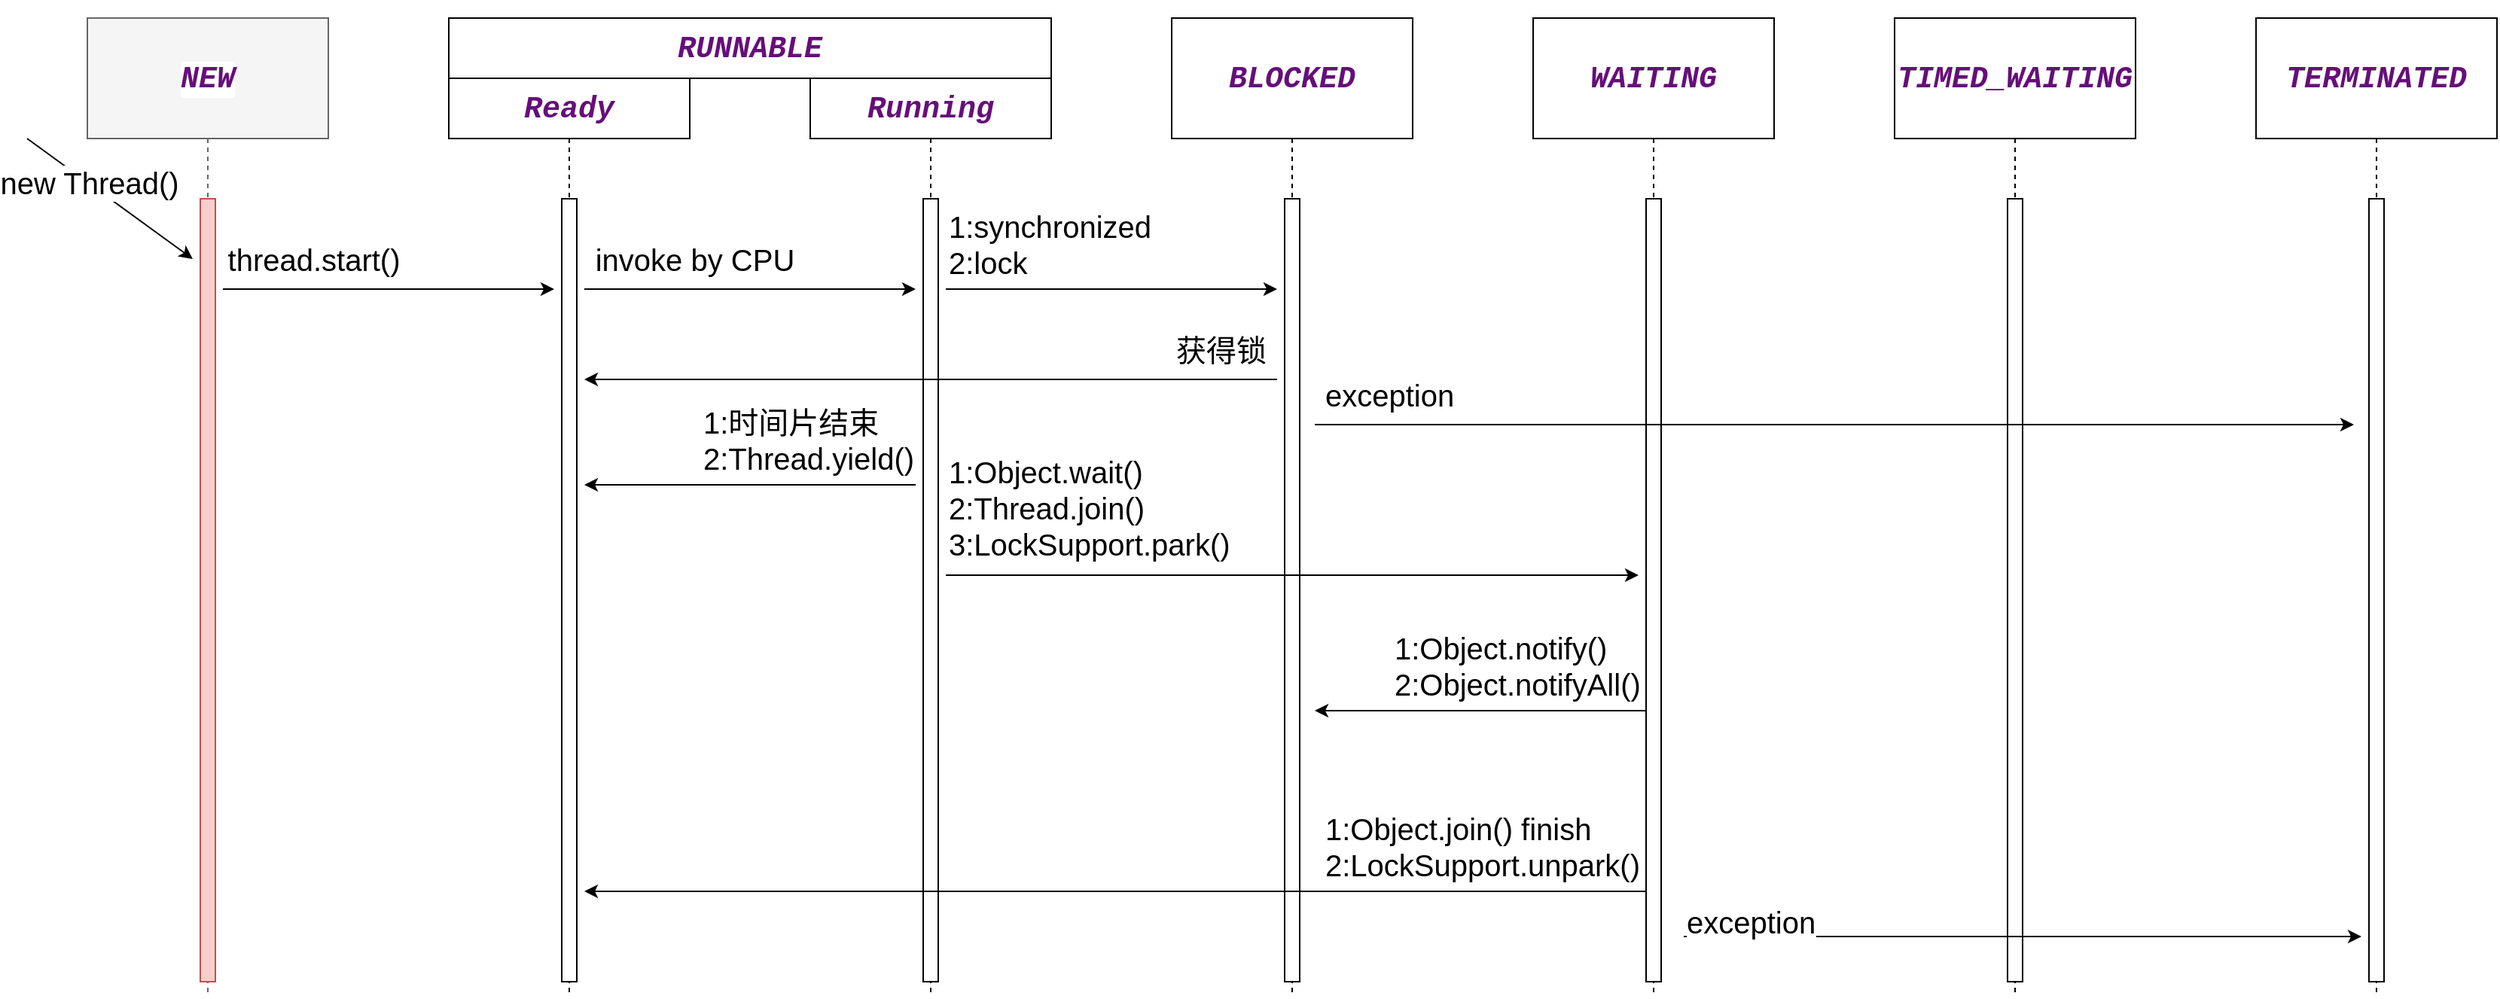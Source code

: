 <mxfile version="11.1.4" type="device"><diagram id="bSp2OlYLRGrXrM8MRmtN" name="线程状态流程图"><mxGraphModel dx="1422" dy="824" grid="1" gridSize="10" guides="1" tooltips="1" connect="1" arrows="1" fold="1" page="1" pageScale="1" pageWidth="827" pageHeight="1169" math="0" shadow="0"><root><mxCell id="chG0Q_KK074bnFf1Sg0A-0"/><mxCell id="chG0Q_KK074bnFf1Sg0A-1" parent="chG0Q_KK074bnFf1Sg0A-0"/><mxCell id="chG0Q_KK074bnFf1Sg0A-2" value="&lt;pre style=&quot;background-color: rgb(255, 255, 255); font-family: &amp;quot;courier new&amp;quot;; font-size: 20px;&quot;&gt;&lt;span style=&quot;color: rgb(102, 14, 122); font-style: italic; font-size: 20px;&quot;&gt;NEW&lt;/span&gt;&lt;/pre&gt;" style="shape=umlLifeline;perimeter=lifelinePerimeter;whiteSpace=wrap;html=1;container=1;collapsible=0;recursiveResize=0;outlineConnect=0;fontSize=20;fontStyle=1;size=80;fillColor=#f5f5f5;strokeColor=#666666;fontColor=#333333;" vertex="1" parent="chG0Q_KK074bnFf1Sg0A-1"><mxGeometry x="80" y="160" width="160" height="650" as="geometry"/></mxCell><mxCell id="chG0Q_KK074bnFf1Sg0A-14" value="" style="html=1;points=[];perimeter=orthogonalPerimeter;fontSize=20;fillColor=#f8cecc;strokeColor=#b85450;" vertex="1" parent="chG0Q_KK074bnFf1Sg0A-2"><mxGeometry x="75" y="120" width="10" height="520" as="geometry"/></mxCell><mxCell id="chG0Q_KK074bnFf1Sg0A-3" value="&lt;pre style=&quot;background-color: rgb(255, 255, 255); font-family: &amp;quot;courier new&amp;quot;; font-size: 20px;&quot;&gt;&lt;span style=&quot;color: rgb(102, 14, 122); font-style: italic; font-size: 20px;&quot;&gt;RUNNABLE&lt;/span&gt;&lt;/pre&gt;" style="shape=umlLifeline;perimeter=lifelinePerimeter;whiteSpace=wrap;html=1;container=1;collapsible=0;recursiveResize=0;outlineConnect=0;fontSize=20;fontStyle=1;" vertex="1" parent="chG0Q_KK074bnFf1Sg0A-1"><mxGeometry x="320" y="160" width="400" height="40" as="geometry"/></mxCell><mxCell id="chG0Q_KK074bnFf1Sg0A-4" value="&lt;pre style=&quot;background-color: rgb(255, 255, 255); font-family: &amp;quot;courier new&amp;quot;; font-size: 20px;&quot;&gt;&lt;span style=&quot;color: rgb(102, 14, 122); font-style: italic; font-size: 20px;&quot;&gt;BLOCKED&lt;/span&gt;&lt;/pre&gt;" style="shape=umlLifeline;perimeter=lifelinePerimeter;whiteSpace=wrap;html=1;container=1;collapsible=0;recursiveResize=0;outlineConnect=0;fontSize=20;fontStyle=1;size=80;" vertex="1" parent="chG0Q_KK074bnFf1Sg0A-1"><mxGeometry x="800" y="160" width="160" height="650" as="geometry"/></mxCell><mxCell id="chG0Q_KK074bnFf1Sg0A-20" value="" style="html=1;points=[];perimeter=orthogonalPerimeter;fontSize=20;" vertex="1" parent="chG0Q_KK074bnFf1Sg0A-4"><mxGeometry x="75" y="120" width="10" height="520" as="geometry"/></mxCell><mxCell id="chG0Q_KK074bnFf1Sg0A-5" value="&lt;pre style=&quot;background-color: rgb(255, 255, 255); font-family: &amp;quot;courier new&amp;quot;; font-size: 20px;&quot;&gt;&lt;span style=&quot;color: rgb(102, 14, 122); font-style: italic; font-size: 20px;&quot;&gt;WAITING&lt;/span&gt;&lt;/pre&gt;" style="shape=umlLifeline;perimeter=lifelinePerimeter;whiteSpace=wrap;html=1;container=1;collapsible=0;recursiveResize=0;outlineConnect=0;fontSize=20;fontStyle=1;size=80;" vertex="1" parent="chG0Q_KK074bnFf1Sg0A-1"><mxGeometry x="1040" y="160" width="160" height="650" as="geometry"/></mxCell><mxCell id="chG0Q_KK074bnFf1Sg0A-21" value="" style="html=1;points=[];perimeter=orthogonalPerimeter;fontSize=20;" vertex="1" parent="chG0Q_KK074bnFf1Sg0A-5"><mxGeometry x="75" y="120" width="10" height="520" as="geometry"/></mxCell><mxCell id="chG0Q_KK074bnFf1Sg0A-6" value="&lt;pre style=&quot;background-color: rgb(255, 255, 255); font-family: &amp;quot;courier new&amp;quot;; font-size: 20px;&quot;&gt;&lt;pre style=&quot;font-family: &amp;quot;courier new&amp;quot;; font-size: 20px;&quot;&gt;&lt;span style=&quot;color: rgb(102, 14, 122); font-style: italic; font-size: 20px;&quot;&gt;TIMED_WAITING&lt;/span&gt;&lt;/pre&gt;&lt;/pre&gt;" style="shape=umlLifeline;perimeter=lifelinePerimeter;whiteSpace=wrap;html=1;container=1;collapsible=0;recursiveResize=0;outlineConnect=0;fontSize=20;fontStyle=1;size=80;" vertex="1" parent="chG0Q_KK074bnFf1Sg0A-1"><mxGeometry x="1280" y="160" width="160" height="650" as="geometry"/></mxCell><mxCell id="chG0Q_KK074bnFf1Sg0A-22" value="" style="html=1;points=[];perimeter=orthogonalPerimeter;fontSize=20;" vertex="1" parent="chG0Q_KK074bnFf1Sg0A-6"><mxGeometry x="75" y="120" width="10" height="520" as="geometry"/></mxCell><mxCell id="chG0Q_KK074bnFf1Sg0A-7" value="&lt;pre style=&quot;background-color: rgb(255, 255, 255); font-family: &amp;quot;courier new&amp;quot;; font-size: 20px;&quot;&gt;&lt;span style=&quot;color: rgb(102, 14, 122); font-style: italic; font-size: 20px;&quot;&gt;TERMINATED&lt;/span&gt;&lt;/pre&gt;" style="shape=umlLifeline;perimeter=lifelinePerimeter;whiteSpace=wrap;html=1;container=1;collapsible=0;recursiveResize=0;outlineConnect=0;fontSize=20;fontStyle=1;size=80;" vertex="1" parent="chG0Q_KK074bnFf1Sg0A-1"><mxGeometry x="1520" y="160" width="160" height="650" as="geometry"/></mxCell><mxCell id="chG0Q_KK074bnFf1Sg0A-23" value="" style="html=1;points=[];perimeter=orthogonalPerimeter;fontSize=20;" vertex="1" parent="chG0Q_KK074bnFf1Sg0A-7"><mxGeometry x="75" y="120" width="10" height="520" as="geometry"/></mxCell><mxCell id="chG0Q_KK074bnFf1Sg0A-9" value="&lt;pre style=&quot;background-color: rgb(255 , 255 , 255) ; font-family: &amp;#34;courier new&amp;#34; ; font-size: 20px&quot;&gt;&lt;span style=&quot;color: rgb(102 , 14 , 122) ; font-style: italic ; font-size: 20px&quot;&gt;Ready&lt;/span&gt;&lt;/pre&gt;" style="shape=umlLifeline;perimeter=lifelinePerimeter;whiteSpace=wrap;html=1;container=1;collapsible=0;recursiveResize=0;outlineConnect=0;fontSize=20;fontStyle=1;" vertex="1" parent="chG0Q_KK074bnFf1Sg0A-1"><mxGeometry x="320" y="200" width="160" height="610" as="geometry"/></mxCell><mxCell id="chG0Q_KK074bnFf1Sg0A-16" value="" style="html=1;points=[];perimeter=orthogonalPerimeter;fontSize=20;" vertex="1" parent="chG0Q_KK074bnFf1Sg0A-9"><mxGeometry x="75" y="80" width="10" height="520" as="geometry"/></mxCell><mxCell id="chG0Q_KK074bnFf1Sg0A-10" value="&lt;pre style=&quot;background-color: rgb(255 , 255 , 255) ; font-family: &amp;#34;courier new&amp;#34; ; font-size: 20px&quot;&gt;&lt;span style=&quot;color: rgb(102 , 14 , 122) ; font-style: italic ; font-size: 20px&quot;&gt;Running&lt;/span&gt;&lt;/pre&gt;" style="shape=umlLifeline;perimeter=lifelinePerimeter;whiteSpace=wrap;html=1;container=1;collapsible=0;recursiveResize=0;outlineConnect=0;fontSize=20;fontStyle=1;" vertex="1" parent="chG0Q_KK074bnFf1Sg0A-1"><mxGeometry x="560" y="200" width="160" height="610" as="geometry"/></mxCell><mxCell id="chG0Q_KK074bnFf1Sg0A-19" value="" style="html=1;points=[];perimeter=orthogonalPerimeter;fontSize=20;" vertex="1" parent="chG0Q_KK074bnFf1Sg0A-10"><mxGeometry x="75" y="80" width="10" height="520" as="geometry"/></mxCell><mxCell id="chG0Q_KK074bnFf1Sg0A-13" value="" style="endArrow=classic;html=1;fontSize=20;" edge="1" parent="chG0Q_KK074bnFf1Sg0A-1"><mxGeometry width="50" height="50" relative="1" as="geometry"><mxPoint x="40" y="240" as="sourcePoint"/><mxPoint x="150" y="320" as="targetPoint"/></mxGeometry></mxCell><mxCell id="chG0Q_KK074bnFf1Sg0A-15" value="new Thread()" style="text;html=1;resizable=0;points=[];align=center;verticalAlign=middle;labelBackgroundColor=#ffffff;fontSize=20;" vertex="1" connectable="0" parent="chG0Q_KK074bnFf1Sg0A-13"><mxGeometry x="-0.262" y="1" relative="1" as="geometry"><mxPoint as="offset"/></mxGeometry></mxCell><mxCell id="chG0Q_KK074bnFf1Sg0A-17" value="" style="endArrow=classic;html=1;fontSize=20;" edge="1" parent="chG0Q_KK074bnFf1Sg0A-1"><mxGeometry width="50" height="50" relative="1" as="geometry"><mxPoint x="170" y="340" as="sourcePoint"/><mxPoint x="390" y="340" as="targetPoint"/></mxGeometry></mxCell><mxCell id="chG0Q_KK074bnFf1Sg0A-18" value="thread.start()" style="text;html=1;resizable=0;points=[];align=center;verticalAlign=middle;labelBackgroundColor=#ffffff;fontSize=20;" vertex="1" connectable="0" parent="chG0Q_KK074bnFf1Sg0A-17"><mxGeometry x="-0.262" y="1" relative="1" as="geometry"><mxPoint x="-21" y="-19" as="offset"/></mxGeometry></mxCell><mxCell id="chG0Q_KK074bnFf1Sg0A-24" value="" style="endArrow=classic;html=1;fontSize=20;" edge="1" parent="chG0Q_KK074bnFf1Sg0A-1"><mxGeometry width="50" height="50" relative="1" as="geometry"><mxPoint x="410" y="340" as="sourcePoint"/><mxPoint x="630" y="340" as="targetPoint"/></mxGeometry></mxCell><mxCell id="chG0Q_KK074bnFf1Sg0A-25" value="invoke by CPU" style="text;html=1;resizable=0;points=[];align=center;verticalAlign=middle;labelBackgroundColor=#ffffff;fontSize=20;" vertex="1" connectable="0" parent="chG0Q_KK074bnFf1Sg0A-24"><mxGeometry x="-0.262" y="1" relative="1" as="geometry"><mxPoint x="-8.5" y="-19" as="offset"/></mxGeometry></mxCell><mxCell id="chG0Q_KK074bnFf1Sg0A-26" value="" style="endArrow=classic;html=1;fontSize=20;" edge="1" parent="chG0Q_KK074bnFf1Sg0A-1"><mxGeometry width="50" height="50" relative="1" as="geometry"><mxPoint x="630" y="470" as="sourcePoint"/><mxPoint x="410" y="470" as="targetPoint"/></mxGeometry></mxCell><mxCell id="chG0Q_KK074bnFf1Sg0A-27" value="1:时间片结束&lt;br&gt;2:Thread.yield()" style="text;html=1;resizable=0;points=[];align=left;verticalAlign=middle;labelBackgroundColor=#ffffff;fontSize=20;" vertex="1" connectable="0" parent="chG0Q_KK074bnFf1Sg0A-26"><mxGeometry x="-0.262" y="1" relative="1" as="geometry"><mxPoint x="-62" y="-31" as="offset"/></mxGeometry></mxCell><mxCell id="chG0Q_KK074bnFf1Sg0A-29" value="" style="endArrow=classic;html=1;fontSize=20;" edge="1" parent="chG0Q_KK074bnFf1Sg0A-1"><mxGeometry width="50" height="50" relative="1" as="geometry"><mxPoint x="650" y="340" as="sourcePoint"/><mxPoint x="870" y="340" as="targetPoint"/></mxGeometry></mxCell><mxCell id="chG0Q_KK074bnFf1Sg0A-30" value="1:synchronized&lt;br&gt;2:lock" style="text;html=1;resizable=0;points=[];align=left;verticalAlign=middle;labelBackgroundColor=#ffffff;fontSize=20;" vertex="1" connectable="0" parent="chG0Q_KK074bnFf1Sg0A-29"><mxGeometry x="-0.262" y="1" relative="1" as="geometry"><mxPoint x="-81" y="-29" as="offset"/></mxGeometry></mxCell><mxCell id="chG0Q_KK074bnFf1Sg0A-31" value="" style="endArrow=classic;html=1;fontSize=20;" edge="1" parent="chG0Q_KK074bnFf1Sg0A-1"><mxGeometry width="50" height="50" relative="1" as="geometry"><mxPoint x="895" y="430" as="sourcePoint"/><mxPoint x="1585" y="430" as="targetPoint"/></mxGeometry></mxCell><mxCell id="chG0Q_KK074bnFf1Sg0A-32" value="exception" style="text;html=1;resizable=0;points=[];align=left;verticalAlign=middle;labelBackgroundColor=#ffffff;fontSize=20;" vertex="1" connectable="0" parent="chG0Q_KK074bnFf1Sg0A-31"><mxGeometry x="-0.262" y="1" relative="1" as="geometry"><mxPoint x="-250" y="-19" as="offset"/></mxGeometry></mxCell><mxCell id="chG0Q_KK074bnFf1Sg0A-33" value="" style="endArrow=classic;html=1;fontSize=20;" edge="1" parent="chG0Q_KK074bnFf1Sg0A-1"><mxGeometry width="50" height="50" relative="1" as="geometry"><mxPoint x="870" y="400" as="sourcePoint"/><mxPoint x="410" y="400" as="targetPoint"/></mxGeometry></mxCell><mxCell id="chG0Q_KK074bnFf1Sg0A-34" value="获得锁" style="text;html=1;resizable=0;points=[];align=left;verticalAlign=middle;labelBackgroundColor=#ffffff;fontSize=20;" vertex="1" connectable="0" parent="chG0Q_KK074bnFf1Sg0A-33"><mxGeometry x="-0.262" y="1" relative="1" as="geometry"><mxPoint x="100" y="-21" as="offset"/></mxGeometry></mxCell><mxCell id="chG0Q_KK074bnFf1Sg0A-35" value="" style="endArrow=classic;html=1;fontSize=20;" edge="1" parent="chG0Q_KK074bnFf1Sg0A-1"><mxGeometry width="50" height="50" relative="1" as="geometry"><mxPoint x="650" y="530" as="sourcePoint"/><mxPoint x="1110" y="530" as="targetPoint"/></mxGeometry></mxCell><mxCell id="chG0Q_KK074bnFf1Sg0A-36" value="1:Object.wait()&lt;br&gt;2:Thread.join()&lt;br&gt;3:LockSupport.park()" style="text;html=1;resizable=0;points=[];align=left;verticalAlign=middle;labelBackgroundColor=#ffffff;fontSize=20;" vertex="1" connectable="0" parent="chG0Q_KK074bnFf1Sg0A-35"><mxGeometry x="-0.262" y="1" relative="1" as="geometry"><mxPoint x="-170" y="-44" as="offset"/></mxGeometry></mxCell><mxCell id="chG0Q_KK074bnFf1Sg0A-37" value="" style="endArrow=classic;html=1;fontSize=20;" edge="1" parent="chG0Q_KK074bnFf1Sg0A-1"><mxGeometry width="50" height="50" relative="1" as="geometry"><mxPoint x="1115" y="620" as="sourcePoint"/><mxPoint x="895" y="620" as="targetPoint"/></mxGeometry></mxCell><mxCell id="chG0Q_KK074bnFf1Sg0A-38" value="1:Object.notify()&lt;br&gt;2:Object.notifyAll()" style="text;html=1;resizable=0;points=[];align=left;verticalAlign=middle;labelBackgroundColor=#ffffff;fontSize=20;" vertex="1" connectable="0" parent="chG0Q_KK074bnFf1Sg0A-37"><mxGeometry x="-0.262" y="1" relative="1" as="geometry"><mxPoint x="-88" y="-31" as="offset"/></mxGeometry></mxCell><mxCell id="chG0Q_KK074bnFf1Sg0A-39" value="" style="endArrow=classic;html=1;fontSize=20;" edge="1" parent="chG0Q_KK074bnFf1Sg0A-1"><mxGeometry width="50" height="50" relative="1" as="geometry"><mxPoint x="1115" y="740" as="sourcePoint"/><mxPoint x="410" y="740" as="targetPoint"/></mxGeometry></mxCell><mxCell id="chG0Q_KK074bnFf1Sg0A-40" value="1:Object.join() finish&lt;br&gt;2:LockSupport.unpark()" style="text;html=1;resizable=0;points=[];align=left;verticalAlign=middle;labelBackgroundColor=#ffffff;fontSize=20;" vertex="1" connectable="0" parent="chG0Q_KK074bnFf1Sg0A-39"><mxGeometry x="-0.262" y="1" relative="1" as="geometry"><mxPoint x="45" y="-31" as="offset"/></mxGeometry></mxCell><mxCell id="chG0Q_KK074bnFf1Sg0A-41" value="" style="endArrow=classic;html=1;fontSize=20;" edge="1" parent="chG0Q_KK074bnFf1Sg0A-1"><mxGeometry width="50" height="50" relative="1" as="geometry"><mxPoint x="1140" y="770" as="sourcePoint"/><mxPoint x="1590" y="770" as="targetPoint"/></mxGeometry></mxCell><mxCell id="chG0Q_KK074bnFf1Sg0A-42" value="exception" style="text;html=1;resizable=0;points=[];align=left;verticalAlign=middle;labelBackgroundColor=#ffffff;fontSize=20;" vertex="1" connectable="0" parent="chG0Q_KK074bnFf1Sg0A-41"><mxGeometry x="-0.262" y="1" relative="1" as="geometry"><mxPoint x="-166" y="-9" as="offset"/></mxGeometry></mxCell></root></mxGraphModel></diagram><diagram id="ErYk1C7J16shPg2j-KtX" name="线程池中线程生命周期"><mxGraphModel dx="1913" dy="808" grid="1" gridSize="10" guides="1" tooltips="1" connect="1" arrows="1" fold="1" page="1" pageScale="1" pageWidth="827" pageHeight="1169" math="0" shadow="0"><root><mxCell id="0"/><mxCell id="1" parent="0"/><mxCell id="3lEekB2eGFUa8zpaNjfe-34" value="" style="edgeStyle=orthogonalEdgeStyle;rounded=0;orthogonalLoop=1;jettySize=auto;html=1;fontSize=20;" edge="1" parent="1" source="3lEekB2eGFUa8zpaNjfe-29"><mxGeometry relative="1" as="geometry"><mxPoint x="280" y="220" as="targetPoint"/></mxGeometry></mxCell><mxCell id="3lEekB2eGFUa8zpaNjfe-36" value="" style="edgeStyle=orthogonalEdgeStyle;rounded=0;orthogonalLoop=1;jettySize=auto;html=1;fontSize=20;" edge="1" parent="1" source="3lEekB2eGFUa8zpaNjfe-29" target="3lEekB2eGFUa8zpaNjfe-42"><mxGeometry relative="1" as="geometry"><mxPoint x="520" y="220" as="targetPoint"/></mxGeometry></mxCell><mxCell id="3lEekB2eGFUa8zpaNjfe-38" value="" style="edgeStyle=orthogonalEdgeStyle;rounded=0;orthogonalLoop=1;jettySize=auto;html=1;fontSize=20;entryX=0.5;entryY=0;entryDx=0;entryDy=0;" edge="1" parent="1" source="3lEekB2eGFUa8zpaNjfe-29" target="3lEekB2eGFUa8zpaNjfe-40"><mxGeometry relative="1" as="geometry"><mxPoint x="400" y="340" as="targetPoint"/></mxGeometry></mxCell><mxCell id="3lEekB2eGFUa8zpaNjfe-29" value="exec" style="rhombus;whiteSpace=wrap;html=1;fontSize=20;fillColor=#fff2cc;strokeColor=#d6b656;" vertex="1" parent="1"><mxGeometry x="400" y="180" width="80" height="80" as="geometry"/></mxCell><mxCell id="3lEekB2eGFUa8zpaNjfe-32" value="" style="edgeStyle=orthogonalEdgeStyle;rounded=0;orthogonalLoop=1;jettySize=auto;html=1;fontSize=20;entryX=0.5;entryY=0;entryDx=0;entryDy=0;" edge="1" parent="1" source="3lEekB2eGFUa8zpaNjfe-30" target="3lEekB2eGFUa8zpaNjfe-29"><mxGeometry relative="1" as="geometry"><mxPoint x="400" y="180" as="targetPoint"/></mxGeometry></mxCell><mxCell id="3lEekB2eGFUa8zpaNjfe-30" value="Command&amp;nbsp; --&amp;gt; Runnable" style="rounded=0;whiteSpace=wrap;html=1;fontSize=20;fillColor=#f5f5f5;strokeColor=#666666;fontColor=#333333;" vertex="1" parent="1"><mxGeometry x="280" y="40" width="320" height="60" as="geometry"/></mxCell><mxCell id="3lEekB2eGFUa8zpaNjfe-45" value="" style="edgeStyle=orthogonalEdgeStyle;rounded=0;orthogonalLoop=1;jettySize=auto;html=1;fontSize=20;" edge="1" parent="1" source="3lEekB2eGFUa8zpaNjfe-40" target="3lEekB2eGFUa8zpaNjfe-44"><mxGeometry relative="1" as="geometry"/></mxCell><mxCell id="3lEekB2eGFUa8zpaNjfe-40" value="addWorker" style="rounded=0;whiteSpace=wrap;html=1;fontSize=20;fillColor=#d5e8d4;strokeColor=#82b366;" vertex="1" parent="1"><mxGeometry x="280" y="340" width="320" height="60" as="geometry"/></mxCell><mxCell id="3lEekB2eGFUa8zpaNjfe-47" value="" style="edgeStyle=orthogonalEdgeStyle;rounded=0;orthogonalLoop=1;jettySize=auto;html=1;fontSize=20;dashed=1;" edge="1" parent="1" source="3lEekB2eGFUa8zpaNjfe-44" target="3lEekB2eGFUa8zpaNjfe-46"><mxGeometry relative="1" as="geometry"/></mxCell><mxCell id="3lEekB2eGFUa8zpaNjfe-44" value="Worker --&amp;gt;AQS--&amp;gt;Runnable&lt;br&gt;Thread.start()" style="rounded=0;whiteSpace=wrap;html=1;fontSize=20;fillColor=#d5e8d4;strokeColor=#82b366;" vertex="1" parent="1"><mxGeometry x="280" y="480" width="320" height="60" as="geometry"/></mxCell><mxCell id="3lEekB2eGFUa8zpaNjfe-51" value="" style="edgeStyle=orthogonalEdgeStyle;rounded=0;orthogonalLoop=1;jettySize=auto;html=1;fontSize=20;" edge="1" parent="1" source="3lEekB2eGFUa8zpaNjfe-46" target="3lEekB2eGFUa8zpaNjfe-50"><mxGeometry relative="1" as="geometry"/></mxCell><mxCell id="3lEekB2eGFUa8zpaNjfe-46" value="Worker&lt;br&gt;run()" style="rounded=0;whiteSpace=wrap;html=1;fontSize=20;fillColor=#d5e8d4;strokeColor=#82b366;" vertex="1" parent="1"><mxGeometry x="280" y="620" width="320" height="60" as="geometry"/></mxCell><mxCell id="3lEekB2eGFUa8zpaNjfe-53" value="" style="edgeStyle=orthogonalEdgeStyle;rounded=0;orthogonalLoop=1;jettySize=auto;html=1;fontSize=20;" edge="1" parent="1" source="3lEekB2eGFUa8zpaNjfe-50" target="3lEekB2eGFUa8zpaNjfe-52"><mxGeometry relative="1" as="geometry"/></mxCell><mxCell id="3lEekB2eGFUa8zpaNjfe-50" value="Worker&lt;br&gt;runWork(this)" style="rounded=0;whiteSpace=wrap;html=1;fontSize=20;fillColor=#d5e8d4;strokeColor=#82b366;" vertex="1" parent="1"><mxGeometry x="280" y="760" width="320" height="60" as="geometry"/></mxCell><mxCell id="3lEekB2eGFUa8zpaNjfe-54" value="getTask()" style="edgeStyle=orthogonalEdgeStyle;rounded=0;orthogonalLoop=1;jettySize=auto;html=1;exitX=0.5;exitY=1;exitDx=0;exitDy=0;entryX=0.5;entryY=0;entryDx=0;entryDy=0;fontSize=20;" edge="1" parent="1" source="3lEekB2eGFUa8zpaNjfe-52" target="3lEekB2eGFUa8zpaNjfe-50"><mxGeometry relative="1" as="geometry"><Array as="points"><mxPoint x="440" y="980"/><mxPoint x="640" y="980"/><mxPoint x="640" y="720"/><mxPoint x="440" y="720"/></Array></mxGeometry></mxCell><mxCell id="3lEekB2eGFUa8zpaNjfe-56" value="" style="edgeStyle=orthogonalEdgeStyle;rounded=0;orthogonalLoop=1;jettySize=auto;html=1;fontSize=20;dashed=1;" edge="1" parent="1" source="3lEekB2eGFUa8zpaNjfe-52" target="3lEekB2eGFUa8zpaNjfe-55"><mxGeometry relative="1" as="geometry"/></mxCell><mxCell id="3lEekB2eGFUa8zpaNjfe-52" value="Command&lt;br&gt;run()" style="rounded=0;whiteSpace=wrap;html=1;fontSize=20;fillColor=#dae8fc;strokeColor=#6c8ebf;" vertex="1" parent="1"><mxGeometry x="280" y="900" width="320" height="60" as="geometry"/></mxCell><mxCell id="3lEekB2eGFUa8zpaNjfe-58" value="" style="edgeStyle=orthogonalEdgeStyle;rounded=0;orthogonalLoop=1;jettySize=auto;html=1;fontSize=20;" edge="1" parent="1" source="3lEekB2eGFUa8zpaNjfe-55" target="3lEekB2eGFUa8zpaNjfe-57"><mxGeometry relative="1" as="geometry"/></mxCell><mxCell id="3lEekB2eGFUa8zpaNjfe-55" value="processWorkerExit(Work)" style="rounded=0;whiteSpace=wrap;html=1;fontSize=20;fillColor=#d5e8d4;strokeColor=#82b366;" vertex="1" parent="1"><mxGeometry x="280" y="1040" width="320" height="60" as="geometry"/></mxCell><mxCell id="3lEekB2eGFUa8zpaNjfe-59" style="edgeStyle=orthogonalEdgeStyle;rounded=0;orthogonalLoop=1;jettySize=auto;html=1;fontSize=20;exitX=0.5;exitY=1;exitDx=0;exitDy=0;entryX=0;entryY=0.5;entryDx=0;entryDy=0;" edge="1" parent="1" source="3lEekB2eGFUa8zpaNjfe-57" target="3lEekB2eGFUa8zpaNjfe-40"><mxGeometry relative="1" as="geometry"><mxPoint x="140" y="510" as="targetPoint"/><Array as="points"><mxPoint x="440" y="1260"/><mxPoint x="140" y="1260"/><mxPoint x="140" y="370"/></Array></mxGeometry></mxCell><mxCell id="3lEekB2eGFUa8zpaNjfe-60" value="runStateLessThan" style="text;html=1;resizable=0;points=[];align=center;verticalAlign=middle;labelBackgroundColor=#ffffff;fontSize=20;" vertex="1" connectable="0" parent="3lEekB2eGFUa8zpaNjfe-59"><mxGeometry x="0.023" y="-2" relative="1" as="geometry"><mxPoint as="offset"/></mxGeometry></mxCell><mxCell id="3lEekB2eGFUa8zpaNjfe-57" value="BlockingQueue&amp;lt;Runnable&amp;gt;&lt;br&gt;remove" style="rounded=0;whiteSpace=wrap;html=1;fontSize=20;fillColor=#f8cecc;strokeColor=#b85450;" vertex="1" parent="1"><mxGeometry x="280" y="1180" width="320" height="60" as="geometry"/></mxCell><mxCell id="3lEekB2eGFUa8zpaNjfe-41" value="BlockingQueue&amp;lt;Runnable&amp;gt;&lt;br&gt;offer" style="rounded=0;whiteSpace=wrap;html=1;fontSize=20;fillColor=#f8cecc;strokeColor=#b85450;" vertex="1" parent="1"><mxGeometry x="-40" y="190" width="320" height="60" as="geometry"/></mxCell><mxCell id="3lEekB2eGFUa8zpaNjfe-42" value="RejectedExecutionHandler&lt;br&gt;reject" style="rounded=0;whiteSpace=wrap;html=1;fontSize=20;fillColor=#f5f5f5;strokeColor=#666666;fontColor=#333333;" vertex="1" parent="1"><mxGeometry x="600" y="190" width="320" height="60" as="geometry"/></mxCell></root></mxGraphModel></diagram></mxfile>